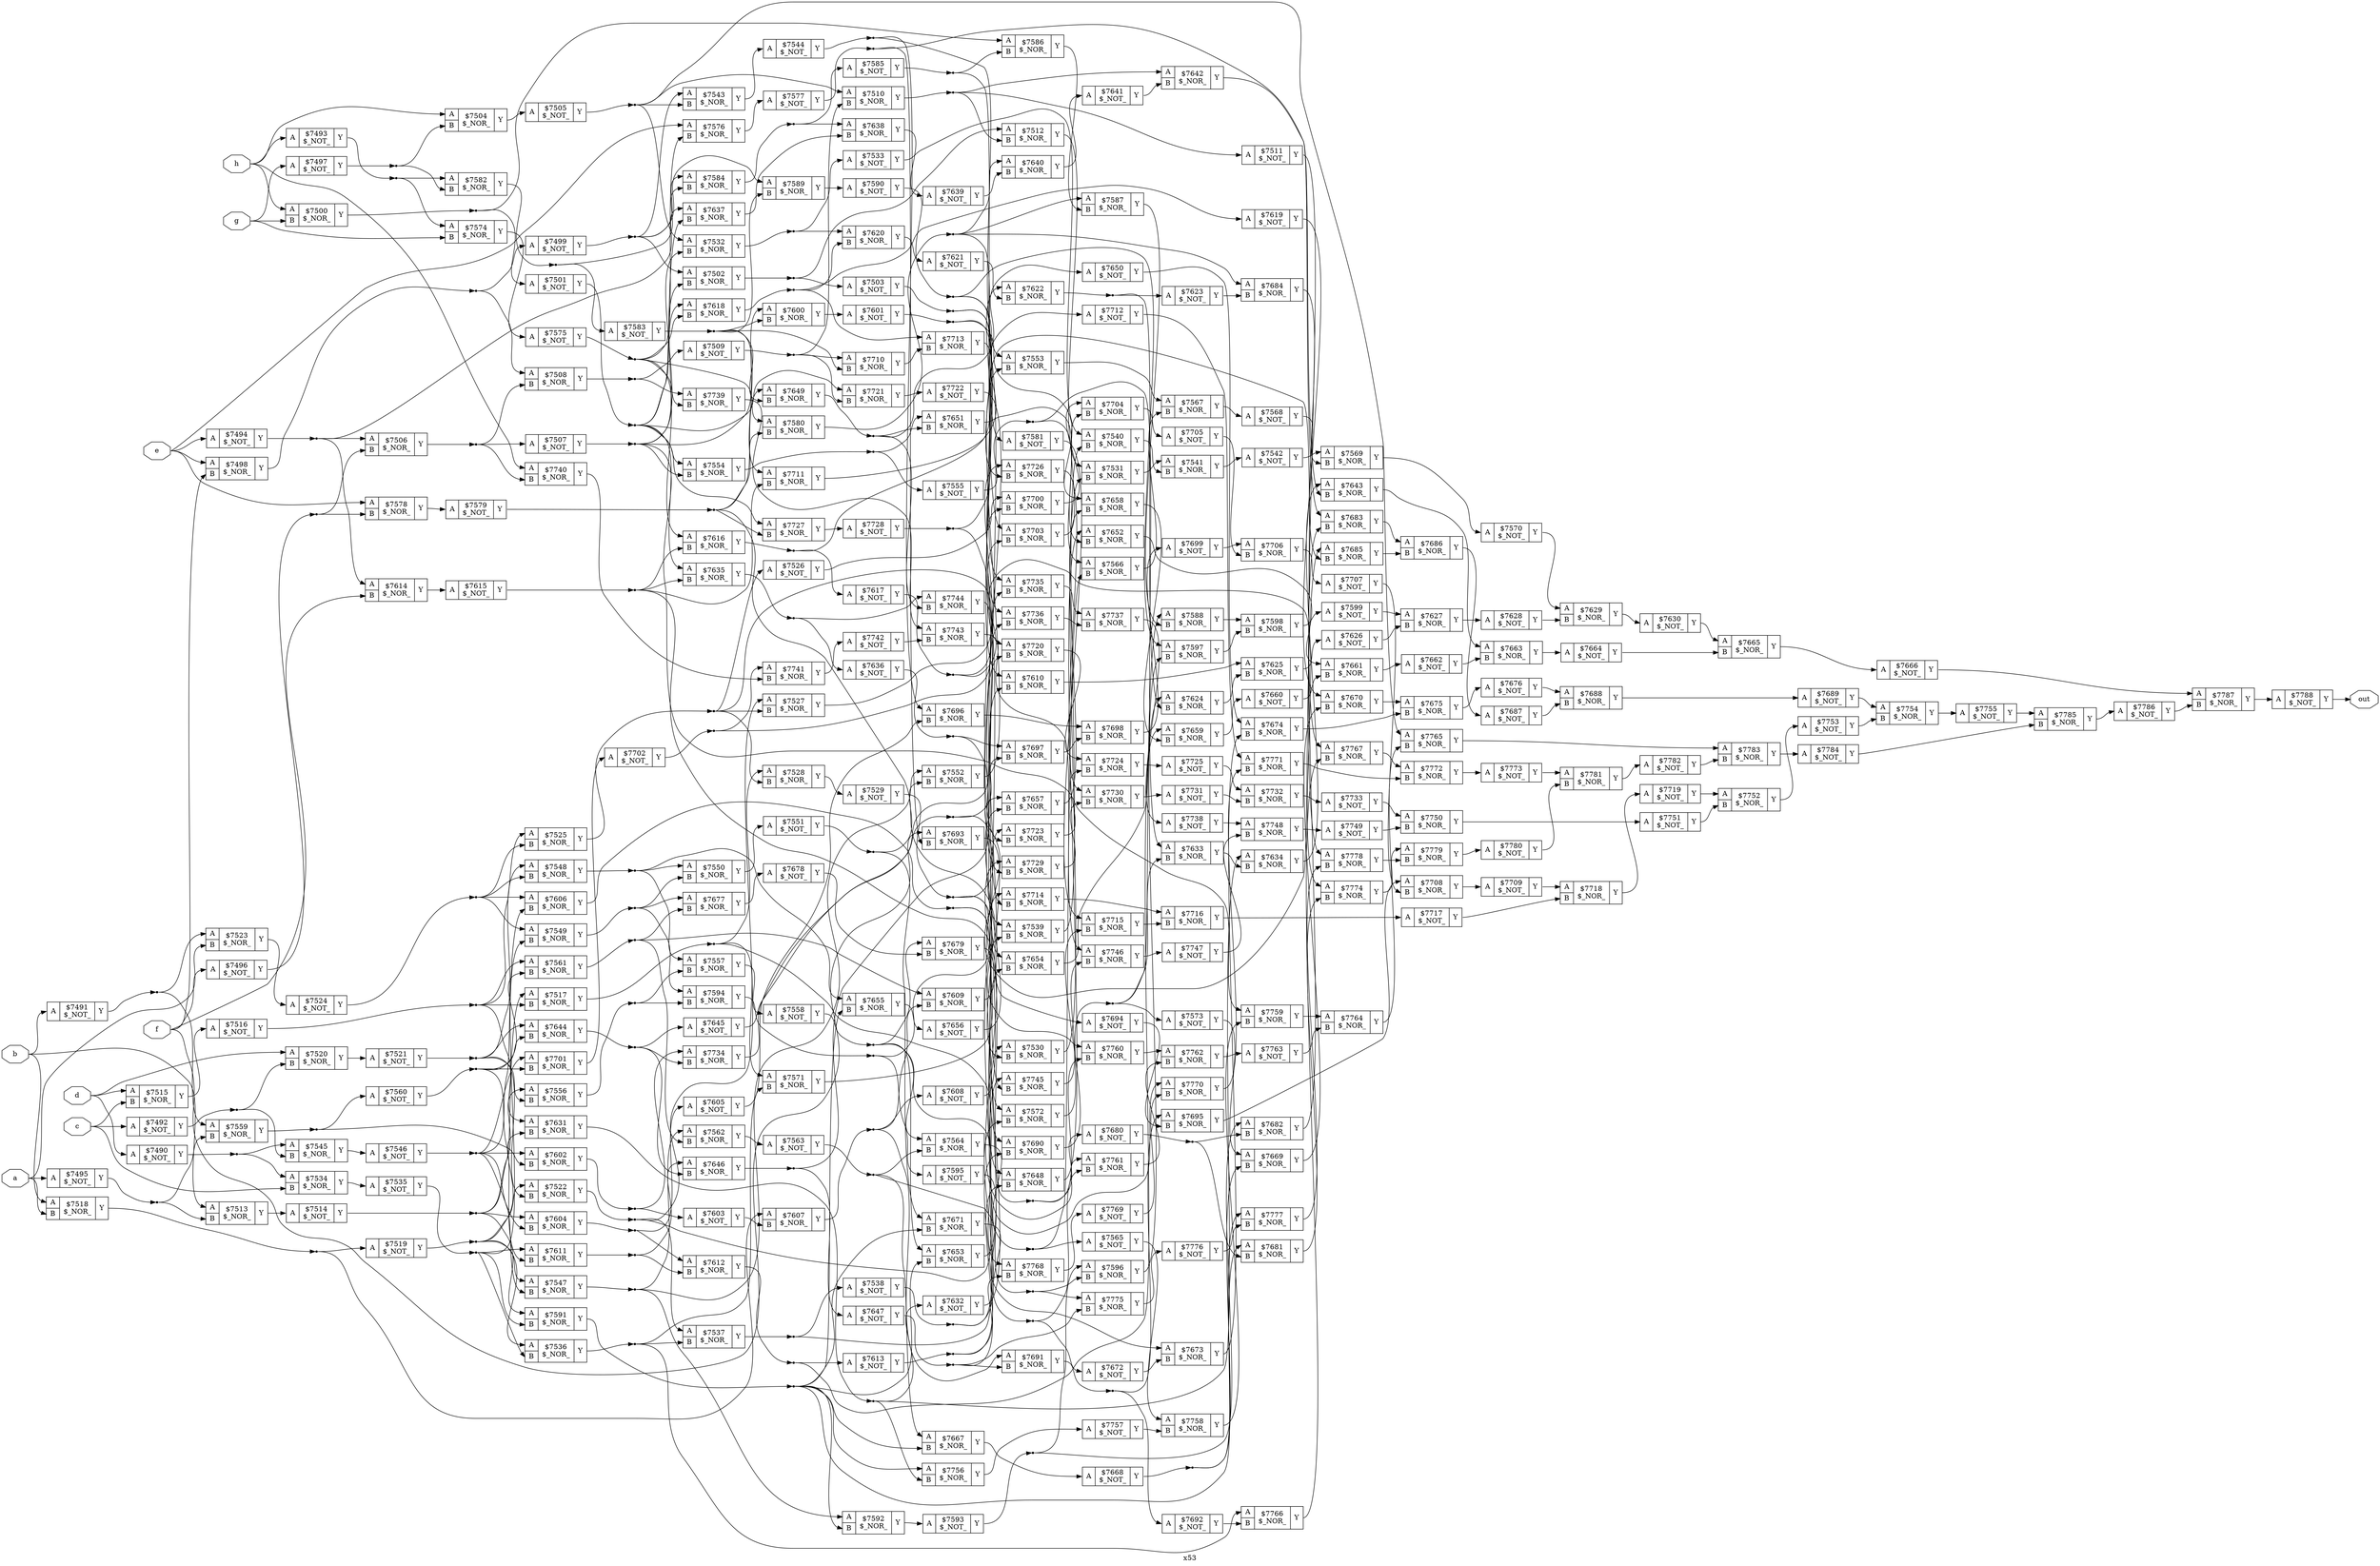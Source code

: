 digraph "x53" {
label="x53";
rankdir="LR";
remincross=true;
n299 [ shape=octagon, label="a", color="black", fontcolor="black" ];
n300 [ shape=octagon, label="b", color="black", fontcolor="black" ];
n301 [ shape=octagon, label="c", color="black", fontcolor="black" ];
n302 [ shape=octagon, label="d", color="black", fontcolor="black" ];
n303 [ shape=octagon, label="e", color="black", fontcolor="black" ];
n304 [ shape=octagon, label="f", color="black", fontcolor="black" ];
n305 [ shape=octagon, label="g", color="black", fontcolor="black" ];
n306 [ shape=octagon, label="h", color="black", fontcolor="black" ];
n307 [ shape=octagon, label="out", color="black", fontcolor="black" ];
c310 [ shape=record, label="{{<p308> A}|$7490\n$_NOT_|{<p309> Y}}" ];
c311 [ shape=record, label="{{<p308> A}|$7491\n$_NOT_|{<p309> Y}}" ];
c312 [ shape=record, label="{{<p308> A}|$7492\n$_NOT_|{<p309> Y}}" ];
c313 [ shape=record, label="{{<p308> A}|$7493\n$_NOT_|{<p309> Y}}" ];
c314 [ shape=record, label="{{<p308> A}|$7494\n$_NOT_|{<p309> Y}}" ];
c315 [ shape=record, label="{{<p308> A}|$7495\n$_NOT_|{<p309> Y}}" ];
c316 [ shape=record, label="{{<p308> A}|$7496\n$_NOT_|{<p309> Y}}" ];
c317 [ shape=record, label="{{<p308> A}|$7497\n$_NOT_|{<p309> Y}}" ];
c319 [ shape=record, label="{{<p308> A|<p318> B}|$7498\n$_NOR_|{<p309> Y}}" ];
c320 [ shape=record, label="{{<p308> A}|$7499\n$_NOT_|{<p309> Y}}" ];
c321 [ shape=record, label="{{<p308> A|<p318> B}|$7500\n$_NOR_|{<p309> Y}}" ];
c322 [ shape=record, label="{{<p308> A}|$7501\n$_NOT_|{<p309> Y}}" ];
c323 [ shape=record, label="{{<p308> A|<p318> B}|$7502\n$_NOR_|{<p309> Y}}" ];
c324 [ shape=record, label="{{<p308> A}|$7503\n$_NOT_|{<p309> Y}}" ];
c325 [ shape=record, label="{{<p308> A|<p318> B}|$7504\n$_NOR_|{<p309> Y}}" ];
c326 [ shape=record, label="{{<p308> A}|$7505\n$_NOT_|{<p309> Y}}" ];
c327 [ shape=record, label="{{<p308> A|<p318> B}|$7506\n$_NOR_|{<p309> Y}}" ];
c328 [ shape=record, label="{{<p308> A}|$7507\n$_NOT_|{<p309> Y}}" ];
c329 [ shape=record, label="{{<p308> A|<p318> B}|$7508\n$_NOR_|{<p309> Y}}" ];
c330 [ shape=record, label="{{<p308> A}|$7509\n$_NOT_|{<p309> Y}}" ];
c331 [ shape=record, label="{{<p308> A|<p318> B}|$7510\n$_NOR_|{<p309> Y}}" ];
c332 [ shape=record, label="{{<p308> A}|$7511\n$_NOT_|{<p309> Y}}" ];
c333 [ shape=record, label="{{<p308> A|<p318> B}|$7512\n$_NOR_|{<p309> Y}}" ];
c334 [ shape=record, label="{{<p308> A|<p318> B}|$7513\n$_NOR_|{<p309> Y}}" ];
c335 [ shape=record, label="{{<p308> A}|$7514\n$_NOT_|{<p309> Y}}" ];
c336 [ shape=record, label="{{<p308> A|<p318> B}|$7515\n$_NOR_|{<p309> Y}}" ];
c337 [ shape=record, label="{{<p308> A}|$7516\n$_NOT_|{<p309> Y}}" ];
c338 [ shape=record, label="{{<p308> A|<p318> B}|$7517\n$_NOR_|{<p309> Y}}" ];
c339 [ shape=record, label="{{<p308> A|<p318> B}|$7518\n$_NOR_|{<p309> Y}}" ];
c340 [ shape=record, label="{{<p308> A}|$7519\n$_NOT_|{<p309> Y}}" ];
c341 [ shape=record, label="{{<p308> A|<p318> B}|$7520\n$_NOR_|{<p309> Y}}" ];
c342 [ shape=record, label="{{<p308> A}|$7521\n$_NOT_|{<p309> Y}}" ];
c343 [ shape=record, label="{{<p308> A|<p318> B}|$7522\n$_NOR_|{<p309> Y}}" ];
c344 [ shape=record, label="{{<p308> A|<p318> B}|$7523\n$_NOR_|{<p309> Y}}" ];
c345 [ shape=record, label="{{<p308> A}|$7524\n$_NOT_|{<p309> Y}}" ];
c346 [ shape=record, label="{{<p308> A|<p318> B}|$7525\n$_NOR_|{<p309> Y}}" ];
c347 [ shape=record, label="{{<p308> A}|$7526\n$_NOT_|{<p309> Y}}" ];
c348 [ shape=record, label="{{<p308> A|<p318> B}|$7527\n$_NOR_|{<p309> Y}}" ];
c349 [ shape=record, label="{{<p308> A|<p318> B}|$7528\n$_NOR_|{<p309> Y}}" ];
c350 [ shape=record, label="{{<p308> A}|$7529\n$_NOT_|{<p309> Y}}" ];
c351 [ shape=record, label="{{<p308> A|<p318> B}|$7530\n$_NOR_|{<p309> Y}}" ];
c352 [ shape=record, label="{{<p308> A|<p318> B}|$7531\n$_NOR_|{<p309> Y}}" ];
c353 [ shape=record, label="{{<p308> A|<p318> B}|$7532\n$_NOR_|{<p309> Y}}" ];
c354 [ shape=record, label="{{<p308> A}|$7533\n$_NOT_|{<p309> Y}}" ];
c355 [ shape=record, label="{{<p308> A|<p318> B}|$7534\n$_NOR_|{<p309> Y}}" ];
c356 [ shape=record, label="{{<p308> A}|$7535\n$_NOT_|{<p309> Y}}" ];
c357 [ shape=record, label="{{<p308> A|<p318> B}|$7536\n$_NOR_|{<p309> Y}}" ];
c358 [ shape=record, label="{{<p308> A|<p318> B}|$7537\n$_NOR_|{<p309> Y}}" ];
c359 [ shape=record, label="{{<p308> A}|$7538\n$_NOT_|{<p309> Y}}" ];
c360 [ shape=record, label="{{<p308> A|<p318> B}|$7539\n$_NOR_|{<p309> Y}}" ];
c361 [ shape=record, label="{{<p308> A|<p318> B}|$7540\n$_NOR_|{<p309> Y}}" ];
c362 [ shape=record, label="{{<p308> A|<p318> B}|$7541\n$_NOR_|{<p309> Y}}" ];
c363 [ shape=record, label="{{<p308> A}|$7542\n$_NOT_|{<p309> Y}}" ];
c364 [ shape=record, label="{{<p308> A|<p318> B}|$7543\n$_NOR_|{<p309> Y}}" ];
c365 [ shape=record, label="{{<p308> A}|$7544\n$_NOT_|{<p309> Y}}" ];
c366 [ shape=record, label="{{<p308> A|<p318> B}|$7545\n$_NOR_|{<p309> Y}}" ];
c367 [ shape=record, label="{{<p308> A}|$7546\n$_NOT_|{<p309> Y}}" ];
c368 [ shape=record, label="{{<p308> A|<p318> B}|$7547\n$_NOR_|{<p309> Y}}" ];
c369 [ shape=record, label="{{<p308> A|<p318> B}|$7548\n$_NOR_|{<p309> Y}}" ];
c370 [ shape=record, label="{{<p308> A|<p318> B}|$7549\n$_NOR_|{<p309> Y}}" ];
c371 [ shape=record, label="{{<p308> A|<p318> B}|$7550\n$_NOR_|{<p309> Y}}" ];
c372 [ shape=record, label="{{<p308> A}|$7551\n$_NOT_|{<p309> Y}}" ];
c373 [ shape=record, label="{{<p308> A|<p318> B}|$7552\n$_NOR_|{<p309> Y}}" ];
c374 [ shape=record, label="{{<p308> A|<p318> B}|$7553\n$_NOR_|{<p309> Y}}" ];
c375 [ shape=record, label="{{<p308> A|<p318> B}|$7554\n$_NOR_|{<p309> Y}}" ];
c376 [ shape=record, label="{{<p308> A}|$7555\n$_NOT_|{<p309> Y}}" ];
c377 [ shape=record, label="{{<p308> A|<p318> B}|$7556\n$_NOR_|{<p309> Y}}" ];
c378 [ shape=record, label="{{<p308> A|<p318> B}|$7557\n$_NOR_|{<p309> Y}}" ];
c379 [ shape=record, label="{{<p308> A}|$7558\n$_NOT_|{<p309> Y}}" ];
c380 [ shape=record, label="{{<p308> A|<p318> B}|$7559\n$_NOR_|{<p309> Y}}" ];
c381 [ shape=record, label="{{<p308> A}|$7560\n$_NOT_|{<p309> Y}}" ];
c382 [ shape=record, label="{{<p308> A|<p318> B}|$7561\n$_NOR_|{<p309> Y}}" ];
c383 [ shape=record, label="{{<p308> A|<p318> B}|$7562\n$_NOR_|{<p309> Y}}" ];
c384 [ shape=record, label="{{<p308> A}|$7563\n$_NOT_|{<p309> Y}}" ];
c385 [ shape=record, label="{{<p308> A|<p318> B}|$7564\n$_NOR_|{<p309> Y}}" ];
c386 [ shape=record, label="{{<p308> A}|$7565\n$_NOT_|{<p309> Y}}" ];
c387 [ shape=record, label="{{<p308> A|<p318> B}|$7566\n$_NOR_|{<p309> Y}}" ];
c388 [ shape=record, label="{{<p308> A|<p318> B}|$7567\n$_NOR_|{<p309> Y}}" ];
c389 [ shape=record, label="{{<p308> A}|$7568\n$_NOT_|{<p309> Y}}" ];
c390 [ shape=record, label="{{<p308> A|<p318> B}|$7569\n$_NOR_|{<p309> Y}}" ];
c391 [ shape=record, label="{{<p308> A}|$7570\n$_NOT_|{<p309> Y}}" ];
c392 [ shape=record, label="{{<p308> A|<p318> B}|$7571\n$_NOR_|{<p309> Y}}" ];
c393 [ shape=record, label="{{<p308> A|<p318> B}|$7572\n$_NOR_|{<p309> Y}}" ];
c394 [ shape=record, label="{{<p308> A}|$7573\n$_NOT_|{<p309> Y}}" ];
c395 [ shape=record, label="{{<p308> A|<p318> B}|$7574\n$_NOR_|{<p309> Y}}" ];
c396 [ shape=record, label="{{<p308> A}|$7575\n$_NOT_|{<p309> Y}}" ];
c397 [ shape=record, label="{{<p308> A|<p318> B}|$7576\n$_NOR_|{<p309> Y}}" ];
c398 [ shape=record, label="{{<p308> A}|$7577\n$_NOT_|{<p309> Y}}" ];
c399 [ shape=record, label="{{<p308> A|<p318> B}|$7578\n$_NOR_|{<p309> Y}}" ];
c400 [ shape=record, label="{{<p308> A}|$7579\n$_NOT_|{<p309> Y}}" ];
c401 [ shape=record, label="{{<p308> A|<p318> B}|$7580\n$_NOR_|{<p309> Y}}" ];
c402 [ shape=record, label="{{<p308> A}|$7581\n$_NOT_|{<p309> Y}}" ];
c403 [ shape=record, label="{{<p308> A|<p318> B}|$7582\n$_NOR_|{<p309> Y}}" ];
c404 [ shape=record, label="{{<p308> A}|$7583\n$_NOT_|{<p309> Y}}" ];
c405 [ shape=record, label="{{<p308> A|<p318> B}|$7584\n$_NOR_|{<p309> Y}}" ];
c406 [ shape=record, label="{{<p308> A}|$7585\n$_NOT_|{<p309> Y}}" ];
c407 [ shape=record, label="{{<p308> A|<p318> B}|$7586\n$_NOR_|{<p309> Y}}" ];
c408 [ shape=record, label="{{<p308> A|<p318> B}|$7587\n$_NOR_|{<p309> Y}}" ];
c409 [ shape=record, label="{{<p308> A|<p318> B}|$7588\n$_NOR_|{<p309> Y}}" ];
c410 [ shape=record, label="{{<p308> A|<p318> B}|$7589\n$_NOR_|{<p309> Y}}" ];
c411 [ shape=record, label="{{<p308> A}|$7590\n$_NOT_|{<p309> Y}}" ];
c412 [ shape=record, label="{{<p308> A|<p318> B}|$7591\n$_NOR_|{<p309> Y}}" ];
c413 [ shape=record, label="{{<p308> A|<p318> B}|$7592\n$_NOR_|{<p309> Y}}" ];
c414 [ shape=record, label="{{<p308> A}|$7593\n$_NOT_|{<p309> Y}}" ];
c415 [ shape=record, label="{{<p308> A|<p318> B}|$7594\n$_NOR_|{<p309> Y}}" ];
c416 [ shape=record, label="{{<p308> A}|$7595\n$_NOT_|{<p309> Y}}" ];
c417 [ shape=record, label="{{<p308> A|<p318> B}|$7596\n$_NOR_|{<p309> Y}}" ];
c418 [ shape=record, label="{{<p308> A|<p318> B}|$7597\n$_NOR_|{<p309> Y}}" ];
c419 [ shape=record, label="{{<p308> A|<p318> B}|$7598\n$_NOR_|{<p309> Y}}" ];
c420 [ shape=record, label="{{<p308> A}|$7599\n$_NOT_|{<p309> Y}}" ];
c421 [ shape=record, label="{{<p308> A|<p318> B}|$7600\n$_NOR_|{<p309> Y}}" ];
c422 [ shape=record, label="{{<p308> A}|$7601\n$_NOT_|{<p309> Y}}" ];
c423 [ shape=record, label="{{<p308> A|<p318> B}|$7602\n$_NOR_|{<p309> Y}}" ];
c424 [ shape=record, label="{{<p308> A}|$7603\n$_NOT_|{<p309> Y}}" ];
c425 [ shape=record, label="{{<p308> A|<p318> B}|$7604\n$_NOR_|{<p309> Y}}" ];
c426 [ shape=record, label="{{<p308> A}|$7605\n$_NOT_|{<p309> Y}}" ];
c427 [ shape=record, label="{{<p308> A|<p318> B}|$7606\n$_NOR_|{<p309> Y}}" ];
c428 [ shape=record, label="{{<p308> A|<p318> B}|$7607\n$_NOR_|{<p309> Y}}" ];
c429 [ shape=record, label="{{<p308> A}|$7608\n$_NOT_|{<p309> Y}}" ];
c430 [ shape=record, label="{{<p308> A|<p318> B}|$7609\n$_NOR_|{<p309> Y}}" ];
c431 [ shape=record, label="{{<p308> A|<p318> B}|$7610\n$_NOR_|{<p309> Y}}" ];
c432 [ shape=record, label="{{<p308> A|<p318> B}|$7611\n$_NOR_|{<p309> Y}}" ];
c433 [ shape=record, label="{{<p308> A|<p318> B}|$7612\n$_NOR_|{<p309> Y}}" ];
c434 [ shape=record, label="{{<p308> A}|$7613\n$_NOT_|{<p309> Y}}" ];
c435 [ shape=record, label="{{<p308> A|<p318> B}|$7614\n$_NOR_|{<p309> Y}}" ];
c436 [ shape=record, label="{{<p308> A}|$7615\n$_NOT_|{<p309> Y}}" ];
c437 [ shape=record, label="{{<p308> A|<p318> B}|$7616\n$_NOR_|{<p309> Y}}" ];
c438 [ shape=record, label="{{<p308> A}|$7617\n$_NOT_|{<p309> Y}}" ];
c439 [ shape=record, label="{{<p308> A|<p318> B}|$7618\n$_NOR_|{<p309> Y}}" ];
c440 [ shape=record, label="{{<p308> A}|$7619\n$_NOT_|{<p309> Y}}" ];
c441 [ shape=record, label="{{<p308> A|<p318> B}|$7620\n$_NOR_|{<p309> Y}}" ];
c442 [ shape=record, label="{{<p308> A}|$7621\n$_NOT_|{<p309> Y}}" ];
c443 [ shape=record, label="{{<p308> A|<p318> B}|$7622\n$_NOR_|{<p309> Y}}" ];
c444 [ shape=record, label="{{<p308> A}|$7623\n$_NOT_|{<p309> Y}}" ];
c445 [ shape=record, label="{{<p308> A|<p318> B}|$7624\n$_NOR_|{<p309> Y}}" ];
c446 [ shape=record, label="{{<p308> A|<p318> B}|$7625\n$_NOR_|{<p309> Y}}" ];
c447 [ shape=record, label="{{<p308> A}|$7626\n$_NOT_|{<p309> Y}}" ];
c448 [ shape=record, label="{{<p308> A|<p318> B}|$7627\n$_NOR_|{<p309> Y}}" ];
c449 [ shape=record, label="{{<p308> A}|$7628\n$_NOT_|{<p309> Y}}" ];
c450 [ shape=record, label="{{<p308> A|<p318> B}|$7629\n$_NOR_|{<p309> Y}}" ];
c451 [ shape=record, label="{{<p308> A}|$7630\n$_NOT_|{<p309> Y}}" ];
c452 [ shape=record, label="{{<p308> A|<p318> B}|$7631\n$_NOR_|{<p309> Y}}" ];
c453 [ shape=record, label="{{<p308> A}|$7632\n$_NOT_|{<p309> Y}}" ];
c454 [ shape=record, label="{{<p308> A|<p318> B}|$7633\n$_NOR_|{<p309> Y}}" ];
c455 [ shape=record, label="{{<p308> A|<p318> B}|$7634\n$_NOR_|{<p309> Y}}" ];
c456 [ shape=record, label="{{<p308> A|<p318> B}|$7635\n$_NOR_|{<p309> Y}}" ];
c457 [ shape=record, label="{{<p308> A}|$7636\n$_NOT_|{<p309> Y}}" ];
c458 [ shape=record, label="{{<p308> A|<p318> B}|$7637\n$_NOR_|{<p309> Y}}" ];
c459 [ shape=record, label="{{<p308> A|<p318> B}|$7638\n$_NOR_|{<p309> Y}}" ];
c460 [ shape=record, label="{{<p308> A}|$7639\n$_NOT_|{<p309> Y}}" ];
c461 [ shape=record, label="{{<p308> A|<p318> B}|$7640\n$_NOR_|{<p309> Y}}" ];
c462 [ shape=record, label="{{<p308> A}|$7641\n$_NOT_|{<p309> Y}}" ];
c463 [ shape=record, label="{{<p308> A|<p318> B}|$7642\n$_NOR_|{<p309> Y}}" ];
c464 [ shape=record, label="{{<p308> A|<p318> B}|$7643\n$_NOR_|{<p309> Y}}" ];
c465 [ shape=record, label="{{<p308> A|<p318> B}|$7644\n$_NOR_|{<p309> Y}}" ];
c466 [ shape=record, label="{{<p308> A}|$7645\n$_NOT_|{<p309> Y}}" ];
c467 [ shape=record, label="{{<p308> A|<p318> B}|$7646\n$_NOR_|{<p309> Y}}" ];
c468 [ shape=record, label="{{<p308> A}|$7647\n$_NOT_|{<p309> Y}}" ];
c469 [ shape=record, label="{{<p308> A|<p318> B}|$7648\n$_NOR_|{<p309> Y}}" ];
c470 [ shape=record, label="{{<p308> A|<p318> B}|$7649\n$_NOR_|{<p309> Y}}" ];
c471 [ shape=record, label="{{<p308> A}|$7650\n$_NOT_|{<p309> Y}}" ];
c472 [ shape=record, label="{{<p308> A|<p318> B}|$7651\n$_NOR_|{<p309> Y}}" ];
c473 [ shape=record, label="{{<p308> A|<p318> B}|$7652\n$_NOR_|{<p309> Y}}" ];
c474 [ shape=record, label="{{<p308> A|<p318> B}|$7653\n$_NOR_|{<p309> Y}}" ];
c475 [ shape=record, label="{{<p308> A|<p318> B}|$7654\n$_NOR_|{<p309> Y}}" ];
c476 [ shape=record, label="{{<p308> A|<p318> B}|$7655\n$_NOR_|{<p309> Y}}" ];
c477 [ shape=record, label="{{<p308> A}|$7656\n$_NOT_|{<p309> Y}}" ];
c478 [ shape=record, label="{{<p308> A|<p318> B}|$7657\n$_NOR_|{<p309> Y}}" ];
c479 [ shape=record, label="{{<p308> A|<p318> B}|$7658\n$_NOR_|{<p309> Y}}" ];
c480 [ shape=record, label="{{<p308> A|<p318> B}|$7659\n$_NOR_|{<p309> Y}}" ];
c481 [ shape=record, label="{{<p308> A}|$7660\n$_NOT_|{<p309> Y}}" ];
c482 [ shape=record, label="{{<p308> A|<p318> B}|$7661\n$_NOR_|{<p309> Y}}" ];
c483 [ shape=record, label="{{<p308> A}|$7662\n$_NOT_|{<p309> Y}}" ];
c484 [ shape=record, label="{{<p308> A|<p318> B}|$7663\n$_NOR_|{<p309> Y}}" ];
c485 [ shape=record, label="{{<p308> A}|$7664\n$_NOT_|{<p309> Y}}" ];
c486 [ shape=record, label="{{<p308> A|<p318> B}|$7665\n$_NOR_|{<p309> Y}}" ];
c487 [ shape=record, label="{{<p308> A}|$7666\n$_NOT_|{<p309> Y}}" ];
c488 [ shape=record, label="{{<p308> A|<p318> B}|$7667\n$_NOR_|{<p309> Y}}" ];
c489 [ shape=record, label="{{<p308> A}|$7668\n$_NOT_|{<p309> Y}}" ];
c490 [ shape=record, label="{{<p308> A|<p318> B}|$7669\n$_NOR_|{<p309> Y}}" ];
c491 [ shape=record, label="{{<p308> A|<p318> B}|$7670\n$_NOR_|{<p309> Y}}" ];
c492 [ shape=record, label="{{<p308> A|<p318> B}|$7671\n$_NOR_|{<p309> Y}}" ];
c493 [ shape=record, label="{{<p308> A}|$7672\n$_NOT_|{<p309> Y}}" ];
c494 [ shape=record, label="{{<p308> A|<p318> B}|$7673\n$_NOR_|{<p309> Y}}" ];
c495 [ shape=record, label="{{<p308> A|<p318> B}|$7674\n$_NOR_|{<p309> Y}}" ];
c496 [ shape=record, label="{{<p308> A|<p318> B}|$7675\n$_NOR_|{<p309> Y}}" ];
c497 [ shape=record, label="{{<p308> A}|$7676\n$_NOT_|{<p309> Y}}" ];
c498 [ shape=record, label="{{<p308> A|<p318> B}|$7677\n$_NOR_|{<p309> Y}}" ];
c499 [ shape=record, label="{{<p308> A}|$7678\n$_NOT_|{<p309> Y}}" ];
c500 [ shape=record, label="{{<p308> A|<p318> B}|$7679\n$_NOR_|{<p309> Y}}" ];
c501 [ shape=record, label="{{<p308> A}|$7680\n$_NOT_|{<p309> Y}}" ];
c502 [ shape=record, label="{{<p308> A|<p318> B}|$7681\n$_NOR_|{<p309> Y}}" ];
c503 [ shape=record, label="{{<p308> A|<p318> B}|$7682\n$_NOR_|{<p309> Y}}" ];
c504 [ shape=record, label="{{<p308> A|<p318> B}|$7683\n$_NOR_|{<p309> Y}}" ];
c505 [ shape=record, label="{{<p308> A|<p318> B}|$7684\n$_NOR_|{<p309> Y}}" ];
c506 [ shape=record, label="{{<p308> A|<p318> B}|$7685\n$_NOR_|{<p309> Y}}" ];
c507 [ shape=record, label="{{<p308> A|<p318> B}|$7686\n$_NOR_|{<p309> Y}}" ];
c508 [ shape=record, label="{{<p308> A}|$7687\n$_NOT_|{<p309> Y}}" ];
c509 [ shape=record, label="{{<p308> A|<p318> B}|$7688\n$_NOR_|{<p309> Y}}" ];
c510 [ shape=record, label="{{<p308> A}|$7689\n$_NOT_|{<p309> Y}}" ];
c511 [ shape=record, label="{{<p308> A|<p318> B}|$7690\n$_NOR_|{<p309> Y}}" ];
c512 [ shape=record, label="{{<p308> A|<p318> B}|$7691\n$_NOR_|{<p309> Y}}" ];
c513 [ shape=record, label="{{<p308> A}|$7692\n$_NOT_|{<p309> Y}}" ];
c514 [ shape=record, label="{{<p308> A|<p318> B}|$7693\n$_NOR_|{<p309> Y}}" ];
c515 [ shape=record, label="{{<p308> A}|$7694\n$_NOT_|{<p309> Y}}" ];
c516 [ shape=record, label="{{<p308> A|<p318> B}|$7695\n$_NOR_|{<p309> Y}}" ];
c517 [ shape=record, label="{{<p308> A|<p318> B}|$7696\n$_NOR_|{<p309> Y}}" ];
c518 [ shape=record, label="{{<p308> A|<p318> B}|$7697\n$_NOR_|{<p309> Y}}" ];
c519 [ shape=record, label="{{<p308> A|<p318> B}|$7698\n$_NOR_|{<p309> Y}}" ];
c520 [ shape=record, label="{{<p308> A}|$7699\n$_NOT_|{<p309> Y}}" ];
c521 [ shape=record, label="{{<p308> A|<p318> B}|$7700\n$_NOR_|{<p309> Y}}" ];
c522 [ shape=record, label="{{<p308> A|<p318> B}|$7701\n$_NOR_|{<p309> Y}}" ];
c523 [ shape=record, label="{{<p308> A}|$7702\n$_NOT_|{<p309> Y}}" ];
c524 [ shape=record, label="{{<p308> A|<p318> B}|$7703\n$_NOR_|{<p309> Y}}" ];
c525 [ shape=record, label="{{<p308> A|<p318> B}|$7704\n$_NOR_|{<p309> Y}}" ];
c526 [ shape=record, label="{{<p308> A}|$7705\n$_NOT_|{<p309> Y}}" ];
c527 [ shape=record, label="{{<p308> A|<p318> B}|$7706\n$_NOR_|{<p309> Y}}" ];
c528 [ shape=record, label="{{<p308> A}|$7707\n$_NOT_|{<p309> Y}}" ];
c529 [ shape=record, label="{{<p308> A|<p318> B}|$7708\n$_NOR_|{<p309> Y}}" ];
c530 [ shape=record, label="{{<p308> A}|$7709\n$_NOT_|{<p309> Y}}" ];
c531 [ shape=record, label="{{<p308> A|<p318> B}|$7710\n$_NOR_|{<p309> Y}}" ];
c532 [ shape=record, label="{{<p308> A|<p318> B}|$7711\n$_NOR_|{<p309> Y}}" ];
c533 [ shape=record, label="{{<p308> A}|$7712\n$_NOT_|{<p309> Y}}" ];
c534 [ shape=record, label="{{<p308> A|<p318> B}|$7713\n$_NOR_|{<p309> Y}}" ];
c535 [ shape=record, label="{{<p308> A|<p318> B}|$7714\n$_NOR_|{<p309> Y}}" ];
c536 [ shape=record, label="{{<p308> A|<p318> B}|$7715\n$_NOR_|{<p309> Y}}" ];
c537 [ shape=record, label="{{<p308> A|<p318> B}|$7716\n$_NOR_|{<p309> Y}}" ];
c538 [ shape=record, label="{{<p308> A}|$7717\n$_NOT_|{<p309> Y}}" ];
c539 [ shape=record, label="{{<p308> A|<p318> B}|$7718\n$_NOR_|{<p309> Y}}" ];
c540 [ shape=record, label="{{<p308> A}|$7719\n$_NOT_|{<p309> Y}}" ];
c541 [ shape=record, label="{{<p308> A|<p318> B}|$7720\n$_NOR_|{<p309> Y}}" ];
c542 [ shape=record, label="{{<p308> A|<p318> B}|$7721\n$_NOR_|{<p309> Y}}" ];
c543 [ shape=record, label="{{<p308> A}|$7722\n$_NOT_|{<p309> Y}}" ];
c544 [ shape=record, label="{{<p308> A|<p318> B}|$7723\n$_NOR_|{<p309> Y}}" ];
c545 [ shape=record, label="{{<p308> A|<p318> B}|$7724\n$_NOR_|{<p309> Y}}" ];
c546 [ shape=record, label="{{<p308> A}|$7725\n$_NOT_|{<p309> Y}}" ];
c547 [ shape=record, label="{{<p308> A|<p318> B}|$7726\n$_NOR_|{<p309> Y}}" ];
c548 [ shape=record, label="{{<p308> A|<p318> B}|$7727\n$_NOR_|{<p309> Y}}" ];
c549 [ shape=record, label="{{<p308> A}|$7728\n$_NOT_|{<p309> Y}}" ];
c550 [ shape=record, label="{{<p308> A|<p318> B}|$7729\n$_NOR_|{<p309> Y}}" ];
c551 [ shape=record, label="{{<p308> A|<p318> B}|$7730\n$_NOR_|{<p309> Y}}" ];
c552 [ shape=record, label="{{<p308> A}|$7731\n$_NOT_|{<p309> Y}}" ];
c553 [ shape=record, label="{{<p308> A|<p318> B}|$7732\n$_NOR_|{<p309> Y}}" ];
c554 [ shape=record, label="{{<p308> A}|$7733\n$_NOT_|{<p309> Y}}" ];
c555 [ shape=record, label="{{<p308> A|<p318> B}|$7734\n$_NOR_|{<p309> Y}}" ];
c556 [ shape=record, label="{{<p308> A|<p318> B}|$7735\n$_NOR_|{<p309> Y}}" ];
c557 [ shape=record, label="{{<p308> A|<p318> B}|$7736\n$_NOR_|{<p309> Y}}" ];
c558 [ shape=record, label="{{<p308> A|<p318> B}|$7737\n$_NOR_|{<p309> Y}}" ];
c559 [ shape=record, label="{{<p308> A}|$7738\n$_NOT_|{<p309> Y}}" ];
c560 [ shape=record, label="{{<p308> A|<p318> B}|$7739\n$_NOR_|{<p309> Y}}" ];
c561 [ shape=record, label="{{<p308> A|<p318> B}|$7740\n$_NOR_|{<p309> Y}}" ];
c562 [ shape=record, label="{{<p308> A|<p318> B}|$7741\n$_NOR_|{<p309> Y}}" ];
c563 [ shape=record, label="{{<p308> A}|$7742\n$_NOT_|{<p309> Y}}" ];
c564 [ shape=record, label="{{<p308> A|<p318> B}|$7743\n$_NOR_|{<p309> Y}}" ];
c565 [ shape=record, label="{{<p308> A|<p318> B}|$7744\n$_NOR_|{<p309> Y}}" ];
c566 [ shape=record, label="{{<p308> A|<p318> B}|$7745\n$_NOR_|{<p309> Y}}" ];
c567 [ shape=record, label="{{<p308> A|<p318> B}|$7746\n$_NOR_|{<p309> Y}}" ];
c568 [ shape=record, label="{{<p308> A}|$7747\n$_NOT_|{<p309> Y}}" ];
c569 [ shape=record, label="{{<p308> A|<p318> B}|$7748\n$_NOR_|{<p309> Y}}" ];
c570 [ shape=record, label="{{<p308> A}|$7749\n$_NOT_|{<p309> Y}}" ];
c571 [ shape=record, label="{{<p308> A|<p318> B}|$7750\n$_NOR_|{<p309> Y}}" ];
c572 [ shape=record, label="{{<p308> A}|$7751\n$_NOT_|{<p309> Y}}" ];
c573 [ shape=record, label="{{<p308> A|<p318> B}|$7752\n$_NOR_|{<p309> Y}}" ];
c574 [ shape=record, label="{{<p308> A}|$7753\n$_NOT_|{<p309> Y}}" ];
c575 [ shape=record, label="{{<p308> A|<p318> B}|$7754\n$_NOR_|{<p309> Y}}" ];
c576 [ shape=record, label="{{<p308> A}|$7755\n$_NOT_|{<p309> Y}}" ];
c577 [ shape=record, label="{{<p308> A|<p318> B}|$7756\n$_NOR_|{<p309> Y}}" ];
c578 [ shape=record, label="{{<p308> A}|$7757\n$_NOT_|{<p309> Y}}" ];
c579 [ shape=record, label="{{<p308> A|<p318> B}|$7758\n$_NOR_|{<p309> Y}}" ];
c580 [ shape=record, label="{{<p308> A|<p318> B}|$7759\n$_NOR_|{<p309> Y}}" ];
c581 [ shape=record, label="{{<p308> A|<p318> B}|$7760\n$_NOR_|{<p309> Y}}" ];
c582 [ shape=record, label="{{<p308> A|<p318> B}|$7761\n$_NOR_|{<p309> Y}}" ];
c583 [ shape=record, label="{{<p308> A|<p318> B}|$7762\n$_NOR_|{<p309> Y}}" ];
c584 [ shape=record, label="{{<p308> A}|$7763\n$_NOT_|{<p309> Y}}" ];
c585 [ shape=record, label="{{<p308> A|<p318> B}|$7764\n$_NOR_|{<p309> Y}}" ];
c586 [ shape=record, label="{{<p308> A|<p318> B}|$7765\n$_NOR_|{<p309> Y}}" ];
c587 [ shape=record, label="{{<p308> A|<p318> B}|$7766\n$_NOR_|{<p309> Y}}" ];
c588 [ shape=record, label="{{<p308> A|<p318> B}|$7767\n$_NOR_|{<p309> Y}}" ];
c589 [ shape=record, label="{{<p308> A|<p318> B}|$7768\n$_NOR_|{<p309> Y}}" ];
c590 [ shape=record, label="{{<p308> A}|$7769\n$_NOT_|{<p309> Y}}" ];
c591 [ shape=record, label="{{<p308> A|<p318> B}|$7770\n$_NOR_|{<p309> Y}}" ];
c592 [ shape=record, label="{{<p308> A|<p318> B}|$7771\n$_NOR_|{<p309> Y}}" ];
c593 [ shape=record, label="{{<p308> A|<p318> B}|$7772\n$_NOR_|{<p309> Y}}" ];
c594 [ shape=record, label="{{<p308> A}|$7773\n$_NOT_|{<p309> Y}}" ];
c595 [ shape=record, label="{{<p308> A|<p318> B}|$7774\n$_NOR_|{<p309> Y}}" ];
c596 [ shape=record, label="{{<p308> A|<p318> B}|$7775\n$_NOR_|{<p309> Y}}" ];
c597 [ shape=record, label="{{<p308> A}|$7776\n$_NOT_|{<p309> Y}}" ];
c598 [ shape=record, label="{{<p308> A|<p318> B}|$7777\n$_NOR_|{<p309> Y}}" ];
c599 [ shape=record, label="{{<p308> A|<p318> B}|$7778\n$_NOR_|{<p309> Y}}" ];
c600 [ shape=record, label="{{<p308> A|<p318> B}|$7779\n$_NOR_|{<p309> Y}}" ];
c601 [ shape=record, label="{{<p308> A}|$7780\n$_NOT_|{<p309> Y}}" ];
c602 [ shape=record, label="{{<p308> A|<p318> B}|$7781\n$_NOR_|{<p309> Y}}" ];
c603 [ shape=record, label="{{<p308> A}|$7782\n$_NOT_|{<p309> Y}}" ];
c604 [ shape=record, label="{{<p308> A|<p318> B}|$7783\n$_NOR_|{<p309> Y}}" ];
c605 [ shape=record, label="{{<p308> A}|$7784\n$_NOT_|{<p309> Y}}" ];
c606 [ shape=record, label="{{<p308> A|<p318> B}|$7785\n$_NOR_|{<p309> Y}}" ];
c607 [ shape=record, label="{{<p308> A}|$7786\n$_NOT_|{<p309> Y}}" ];
c608 [ shape=record, label="{{<p308> A|<p318> B}|$7787\n$_NOR_|{<p309> Y}}" ];
c609 [ shape=record, label="{{<p308> A}|$7788\n$_NOT_|{<p309> Y}}" ];
n1 [ shape=point ];
c401:p309:e -> n1:w [color="black", label=""];
n1:e -> c402:p308:w [color="black", label=""];
n1:e -> c408:p308:w [color="black", label=""];
n1:e -> c461:p308:w [color="black", label=""];
n1:e -> c505:p308:w [color="black", label=""];
c410:p309:e -> c411:p308:w [color="black", label=""];
c491:p309:e -> c496:p308:w [color="black", label=""];
n101 [ shape=point ];
c492:p309:e -> n101:w [color="black", label=""];
n101:e -> c493:p308:w [color="black", label=""];
n101:e -> c582:p318:w [color="black", label=""];
c493:p309:e -> c494:p318:w [color="black", label=""];
c494:p309:e -> c495:p318:w [color="black", label=""];
c495:p309:e -> c496:p318:w [color="black", label=""];
c496:p309:e -> c497:p308:w [color="black", label=""];
c497:p309:e -> c509:p308:w [color="black", label=""];
c498:p309:e -> c499:p308:w [color="black", label=""];
c499:p309:e -> c500:p318:w [color="black", label=""];
n109 [ shape=point ];
c500:p309:e -> n109:w [color="black", label=""];
n109:e -> c501:p308:w [color="black", label=""];
n109:e -> c581:p318:w [color="black", label=""];
n11 [ shape=point ];
c310:p309:e -> n11:w [color="black", label=""];
n11:e -> c355:p308:w [color="black", label=""];
n11:e -> c366:p308:w [color="black", label=""];
n110 [ shape=point ];
c320:p309:e -> n110:w [color="black", label=""];
n110:e -> c323:p308:w [color="black", label=""];
n110:e -> c364:p308:w [color="black", label=""];
n110:e -> c405:p308:w [color="black", label=""];
n110:e -> c410:p308:w [color="black", label=""];
n111 [ shape=point ];
c501:p309:e -> n111:w [color="black", label=""];
n111:e -> c502:p318:w [color="black", label=""];
n111:e -> c503:p318:w [color="black", label=""];
c502:p309:e -> c595:p318:w [color="black", label=""];
c503:p309:e -> c504:p318:w [color="black", label=""];
c504:p309:e -> c507:p308:w [color="black", label=""];
c505:p309:e -> c506:p318:w [color="black", label=""];
c506:p309:e -> c507:p318:w [color="black", label=""];
c507:p309:e -> c508:p308:w [color="black", label=""];
c508:p309:e -> c509:p318:w [color="black", label=""];
c509:p309:e -> c510:p308:w [color="black", label=""];
n12 [ shape=point ];
c411:p309:e -> n12:w [color="black", label=""];
n12:e -> c418:p308:w [color="black", label=""];
n12:e -> c547:p318:w [color="black", label=""];
n12:e -> c557:p308:w [color="black", label=""];
c510:p309:e -> c575:p308:w [color="black", label=""];
n121 [ shape=point ];
c321:p309:e -> n121:w [color="black", label=""];
n121:e -> c322:p308:w [color="black", label=""];
n121:e -> c407:p308:w [color="black", label=""];
c511:p309:e -> c536:p318:w [color="black", label=""];
n123 [ shape=point ];
c512:p309:e -> n123:w [color="black", label=""];
n123:e -> c513:p308:w [color="black", label=""];
n123:e -> c516:p308:w [color="black", label=""];
c513:p309:e -> c587:p318:w [color="black", label=""];
c514:p309:e -> c515:p308:w [color="black", label=""];
c515:p309:e -> c516:p318:w [color="black", label=""];
c516:p309:e -> c529:p308:w [color="black", label=""];
c517:p309:e -> c519:p308:w [color="black", label=""];
c518:p309:e -> c519:p318:w [color="black", label=""];
n13 [ shape=point ];
c412:p309:e -> n13:w [color="black", label=""];
n13:e -> c413:p318:w [color="black", label=""];
n13:e -> c474:p318:w [color="black", label=""];
n13:e -> c476:p318:w [color="black", label=""];
n13:e -> c488:p318:w [color="black", label=""];
n13:e -> c492:p318:w [color="black", label=""];
n13:e -> c502:p308:w [color="black", label=""];
n13:e -> c577:p308:w [color="black", label=""];
c519:p309:e -> c520:p308:w [color="black", label=""];
c520:p309:e -> c527:p308:w [color="black", label=""];
n132 [ shape=point ];
c322:p309:e -> n132:w [color="black", label=""];
n132:e -> c323:p318:w [color="black", label=""];
n132:e -> c375:p308:w [color="black", label=""];
n132:e -> c456:p308:w [color="black", label=""];
n132:e -> c458:p318:w [color="black", label=""];
n132:e -> c542:p308:w [color="black", label=""];
n132:e -> c548:p308:w [color="black", label=""];
c521:p309:e -> c525:p308:w [color="black", label=""];
c522:p309:e -> c523:p308:w [color="black", label=""];
n135 [ shape=point ];
c523:p309:e -> n135:w [color="black", label=""];
n135:e -> c524:p318:w [color="black", label=""];
n135:e -> c562:p308:w [color="black", label=""];
c524:p309:e -> c525:p318:w [color="black", label=""];
c525:p309:e -> c526:p308:w [color="black", label=""];
c526:p309:e -> c527:p318:w [color="black", label=""];
c527:p309:e -> c528:p308:w [color="black", label=""];
c413:p309:e -> c414:p308:w [color="black", label=""];
c528:p309:e -> c529:p318:w [color="black", label=""];
c529:p309:e -> c530:p308:w [color="black", label=""];
c530:p309:e -> c539:p308:w [color="black", label=""];
n143 [ shape=point ];
c323:p309:e -> n143:w [color="black", label=""];
n143:e -> c324:p308:w [color="black", label=""];
n143:e -> c333:p308:w [color="black", label=""];
c531:p309:e -> c534:p318:w [color="black", label=""];
c532:p309:e -> c533:p308:w [color="black", label=""];
c533:p309:e -> c592:p308:w [color="black", label=""];
c534:p309:e -> c535:p318:w [color="black", label=""];
c535:p309:e -> c537:p308:w [color="black", label=""];
c536:p309:e -> c537:p318:w [color="black", label=""];
n15 [ shape=point ];
c414:p309:e -> n15:w [color="black", label=""];
n15:e -> c417:p308:w [color="black", label=""];
n15:e -> c503:p308:w [color="black", label=""];
c537:p309:e -> c538:p308:w [color="black", label=""];
c538:p309:e -> c539:p318:w [color="black", label=""];
c539:p309:e -> c540:p308:w [color="black", label=""];
c540:p309:e -> c573:p308:w [color="black", label=""];
n154 [ shape=point ];
c324:p309:e -> n154:w [color="black", label=""];
n154:e -> c541:p308:w [color="black", label=""];
n154:e -> c556:p308:w [color="black", label=""];
c541:p309:e -> c545:p308:w [color="black", label=""];
c542:p309:e -> c543:p308:w [color="black", label=""];
c543:p309:e -> c544:p318:w [color="black", label=""];
c544:p309:e -> c545:p318:w [color="black", label=""];
c545:p309:e -> c546:p308:w [color="black", label=""];
n16 [ shape=point ];
c415:p309:e -> n16:w [color="black", label=""];
n16:e -> c416:p308:w [color="black", label=""];
n16:e -> c541:p318:w [color="black", label=""];
c546:p309:e -> c553:p308:w [color="black", label=""];
c547:p309:e -> c551:p308:w [color="black", label=""];
c548:p309:e -> c549:p308:w [color="black", label=""];
n163 [ shape=point ];
c549:p309:e -> n163:w [color="black", label=""];
n163:e -> c550:p318:w [color="black", label=""];
n163:e -> c599:p308:w [color="black", label=""];
c550:p309:e -> c551:p318:w [color="black", label=""];
c325:p309:e -> c326:p308:w [color="black", label=""];
c551:p309:e -> c552:p308:w [color="black", label=""];
c552:p309:e -> c553:p318:w [color="black", label=""];
c553:p309:e -> c554:p308:w [color="black", label=""];
c554:p309:e -> c571:p308:w [color="black", label=""];
n17 [ shape=point ];
c416:p309:e -> n17:w [color="black", label=""];
n17:e -> c417:p318:w [color="black", label=""];
n17:e -> c596:p308:w [color="black", label=""];
c555:p309:e -> c556:p318:w [color="black", label=""];
c556:p309:e -> c558:p308:w [color="black", label=""];
c557:p309:e -> c558:p318:w [color="black", label=""];
c558:p309:e -> c559:p308:w [color="black", label=""];
c559:p309:e -> c569:p308:w [color="black", label=""];
c560:p309:e -> c564:p308:w [color="black", label=""];
n176 [ shape=point ];
c326:p309:e -> n176:w [color="black", label=""];
n176:e -> c331:p308:w [color="black", label=""];
n176:e -> c353:p308:w [color="black", label=""];
n176:e -> c364:p318:w [color="black", label=""];
n176:e -> c586:p308:w [color="black", label=""];
c561:p309:e -> c562:p318:w [color="black", label=""];
c562:p309:e -> c563:p308:w [color="black", label=""];
c563:p309:e -> c564:p318:w [color="black", label=""];
c417:p309:e -> c418:p318:w [color="black", label=""];
c564:p309:e -> c567:p308:w [color="black", label=""];
c565:p309:e -> c566:p318:w [color="black", label=""];
c566:p309:e -> c567:p318:w [color="black", label=""];
c567:p309:e -> c568:p308:w [color="black", label=""];
c568:p309:e -> c569:p318:w [color="black", label=""];
c569:p309:e -> c570:p308:w [color="black", label=""];
c570:p309:e -> c571:p318:w [color="black", label=""];
n187 [ shape=point ];
c327:p309:e -> n187:w [color="black", label=""];
n187:e -> c328:p308:w [color="black", label=""];
n187:e -> c329:p318:w [color="black", label=""];
n187:e -> c561:p318:w [color="black", label=""];
c571:p309:e -> c572:p308:w [color="black", label=""];
c572:p309:e -> c573:p318:w [color="black", label=""];
c418:p309:e -> c419:p318:w [color="black", label=""];
c573:p309:e -> c574:p308:w [color="black", label=""];
c574:p309:e -> c575:p318:w [color="black", label=""];
c575:p309:e -> c576:p308:w [color="black", label=""];
c576:p309:e -> c606:p308:w [color="black", label=""];
c577:p309:e -> c578:p308:w [color="black", label=""];
c578:p309:e -> c579:p318:w [color="black", label=""];
c579:p309:e -> c580:p318:w [color="black", label=""];
c580:p309:e -> c585:p308:w [color="black", label=""];
n198 [ shape=point ];
c328:p309:e -> n198:w [color="black", label=""];
n198:e -> c353:p318:w [color="black", label=""];
n198:e -> c375:p318:w [color="black", label=""];
n198:e -> c421:p308:w [color="black", label=""];
n198:e -> c439:p308:w [color="black", label=""];
n198:e -> c580:p308:w [color="black", label=""];
c581:p309:e -> c583:p308:w [color="black", label=""];
c402:p309:e -> c536:p308:w [color="black", label=""];
c419:p309:e -> c420:p308:w [color="black", label=""];
c582:p309:e -> c583:p318:w [color="black", label=""];
c583:p309:e -> c584:p308:w [color="black", label=""];
c584:p309:e -> c585:p318:w [color="black", label=""];
c585:p309:e -> c586:p318:w [color="black", label=""];
c586:p309:e -> c604:p308:w [color="black", label=""];
c587:p309:e -> c588:p318:w [color="black", label=""];
c588:p309:e -> c593:p308:w [color="black", label=""];
c589:p309:e -> c590:p308:w [color="black", label=""];
c590:p309:e -> c591:p318:w [color="black", label=""];
n209 [ shape=point ];
c329:p309:e -> n209:w [color="black", label=""];
n209:e -> c330:p308:w [color="black", label=""];
n209:e -> c560:p308:w [color="black", label=""];
c420:p309:e -> c448:p308:w [color="black", label=""];
c591:p309:e -> c592:p318:w [color="black", label=""];
c592:p309:e -> c593:p318:w [color="black", label=""];
c593:p309:e -> c594:p308:w [color="black", label=""];
c594:p309:e -> c602:p308:w [color="black", label=""];
c595:p309:e -> c600:p308:w [color="black", label=""];
c596:p309:e -> c597:p308:w [color="black", label=""];
c597:p309:e -> c598:p318:w [color="black", label=""];
c598:p309:e -> c599:p318:w [color="black", label=""];
c599:p309:e -> c600:p318:w [color="black", label=""];
c600:p309:e -> c601:p308:w [color="black", label=""];
n22 [ shape=point ];
c311:p309:e -> n22:w [color="black", label=""];
n22:e -> c344:p308:w [color="black", label=""];
n22:e -> c380:p308:w [color="black", label=""];
n220 [ shape=point ];
c330:p309:e -> n220:w [color="black", label=""];
n220:e -> c331:p318:w [color="black", label=""];
n220:e -> c531:p308:w [color="black", label=""];
n220:e -> c542:p318:w [color="black", label=""];
c601:p309:e -> c602:p318:w [color="black", label=""];
c602:p309:e -> c603:p308:w [color="black", label=""];
c603:p309:e -> c604:p318:w [color="black", label=""];
c604:p309:e -> c605:p308:w [color="black", label=""];
c605:p309:e -> c606:p318:w [color="black", label=""];
c606:p309:e -> c607:p308:w [color="black", label=""];
c607:p309:e -> c608:p318:w [color="black", label=""];
c608:p309:e -> c609:p308:w [color="black", label=""];
n229 [ shape=point ];
c331:p309:e -> n229:w [color="black", label=""];
n229:e -> c332:p308:w [color="black", label=""];
n229:e -> c333:p318:w [color="black", label=""];
n229:e -> c463:p308:w [color="black", label=""];
c421:p309:e -> c422:p308:w [color="black", label=""];
c332:p309:e -> c588:p308:w [color="black", label=""];
c333:p309:e -> c352:p308:w [color="black", label=""];
c334:p309:e -> c335:p308:w [color="black", label=""];
n233 [ shape=point ];
c335:p309:e -> n233:w [color="black", label=""];
n233:e -> c338:p308:w [color="black", label=""];
n233:e -> c377:p308:w [color="black", label=""];
n233:e -> c412:p308:w [color="black", label=""];
n233:e -> c425:p308:w [color="black", label=""];
c336:p309:e -> c337:p308:w [color="black", label=""];
n235 [ shape=point ];
c337:p309:e -> n235:w [color="black", label=""];
n235:e -> c338:p318:w [color="black", label=""];
n235:e -> c346:p308:w [color="black", label=""];
n235:e -> c382:p308:w [color="black", label=""];
n235:e -> c452:p308:w [color="black", label=""];
n236 [ shape=point ];
c338:p309:e -> n236:w [color="black", label=""];
n236:e -> c349:p308:w [color="black", label=""];
n236:e -> c392:p308:w [color="black", label=""];
n236:e -> c591:p308:w [color="black", label=""];
n237 [ shape=point ];
c339:p309:e -> n237:w [color="black", label=""];
n237:e -> c340:p308:w [color="black", label=""];
n237:e -> c428:p308:w [color="black", label=""];
n238 [ shape=point ];
c340:p309:e -> n238:w [color="black", label=""];
n238:e -> c343:p308:w [color="black", label=""];
n238:e -> c357:p308:w [color="black", label=""];
n238:e -> c368:p308:w [color="black", label=""];
n238:e -> c452:p318:w [color="black", label=""];
c341:p309:e -> c342:p308:w [color="black", label=""];
n24 [ shape=point ];
c422:p309:e -> n24:w [color="black", label=""];
n24:e -> c431:p308:w [color="black", label=""];
n24:e -> c479:p308:w [color="black", label=""];
n240 [ shape=point ];
c342:p309:e -> n240:w [color="black", label=""];
n240:e -> c343:p318:w [color="black", label=""];
n240:e -> c369:p308:w [color="black", label=""];
n240:e -> c377:p318:w [color="black", label=""];
n240:e -> c465:p308:w [color="black", label=""];
n241 [ shape=point ];
c343:p309:e -> n241:w [color="black", label=""];
n241:e -> c348:p308:w [color="black", label=""];
n241:e -> c351:p308:w [color="black", label=""];
n241:e -> c358:p308:w [color="black", label=""];
c344:p309:e -> c345:p308:w [color="black", label=""];
n243 [ shape=point ];
c345:p309:e -> n243:w [color="black", label=""];
n243:e -> c346:p318:w [color="black", label=""];
n243:e -> c369:p318:w [color="black", label=""];
n243:e -> c370:p308:w [color="black", label=""];
n243:e -> c427:p308:w [color="black", label=""];
n244 [ shape=point ];
c346:p309:e -> n244:w [color="black", label=""];
n244:e -> c347:p308:w [color="black", label=""];
n244:e -> c348:p318:w [color="black", label=""];
n244:e -> c349:p318:w [color="black", label=""];
n244:e -> c360:p308:w [color="black", label=""];
c347:p309:e -> c521:p308:w [color="black", label=""];
c348:p309:e -> c547:p308:w [color="black", label=""];
c349:p309:e -> c350:p308:w [color="black", label=""];
n248 [ shape=point ];
c350:p309:e -> n248:w [color="black", label=""];
n248:e -> c351:p318:w [color="black", label=""];
n248:e -> c393:p308:w [color="black", label=""];
n248:e -> c478:p308:w [color="black", label=""];
c351:p309:e -> c352:p318:w [color="black", label=""];
n25 [ shape=point ];
c423:p309:e -> n25:w [color="black", label=""];
n25:e -> c424:p308:w [color="black", label=""];
n25:e -> c555:p308:w [color="black", label=""];
c352:p309:e -> c362:p308:w [color="black", label=""];
n251 [ shape=point ];
c353:p309:e -> n251:w [color="black", label=""];
n251:e -> c354:p308:w [color="black", label=""];
n251:e -> c441:p308:w [color="black", label=""];
c354:p309:e -> c361:p308:w [color="black", label=""];
c355:p309:e -> c356:p308:w [color="black", label=""];
n254 [ shape=point ];
c356:p309:e -> n254:w [color="black", label=""];
n254:e -> c357:p318:w [color="black", label=""];
n254:e -> c370:p318:w [color="black", label=""];
n254:e -> c412:p318:w [color="black", label=""];
n254:e -> c432:p308:w [color="black", label=""];
n255 [ shape=point ];
c357:p309:e -> n255:w [color="black", label=""];
n255:e -> c358:p318:w [color="black", label=""];
n255:e -> c392:p318:w [color="black", label=""];
n255:e -> c587:p308:w [color="black", label=""];
n256 [ shape=point ];
c358:p309:e -> n256:w [color="black", label=""];
n256:e -> c359:p308:w [color="black", label=""];
n256:e -> c566:p308:w [color="black", label=""];
n257 [ shape=point ];
c359:p309:e -> n257:w [color="black", label=""];
n257:e -> c360:p318:w [color="black", label=""];
n257:e -> c393:p318:w [color="black", label=""];
c360:p309:e -> c361:p318:w [color="black", label=""];
c361:p309:e -> c362:p318:w [color="black", label=""];
c424:p309:e -> c428:p318:w [color="black", label=""];
c362:p309:e -> c363:p308:w [color="black", label=""];
c363:p309:e -> c390:p308:w [color="black", label=""];
c364:p309:e -> c365:p308:w [color="black", label=""];
n263 [ shape=point ];
c365:p309:e -> n263:w [color="black", label=""];
n263:e -> c374:p308:w [color="black", label=""];
n263:e -> c517:p308:w [color="black", label=""];
c366:p309:e -> c367:p308:w [color="black", label=""];
n265 [ shape=point ];
c367:p309:e -> n265:w [color="black", label=""];
n265:e -> c368:p318:w [color="black", label=""];
n265:e -> c423:p308:w [color="black", label=""];
n265:e -> c425:p318:w [color="black", label=""];
n265:e -> c427:p318:w [color="black", label=""];
n265:e -> c522:p308:w [color="black", label=""];
n266 [ shape=point ];
c368:p309:e -> n266:w [color="black", label=""];
n266:e -> c373:p308:w [color="black", label=""];
n266:e -> c383:p308:w [color="black", label=""];
n266:e -> c413:p308:w [color="black", label=""];
n267 [ shape=point ];
c369:p309:e -> n267:w [color="black", label=""];
n267:e -> c371:p308:w [color="black", label=""];
n267:e -> c378:p308:w [color="black", label=""];
n267:e -> c476:p308:w [color="black", label=""];
n268 [ shape=point ];
c370:p309:e -> n268:w [color="black", label=""];
n268:e -> c371:p318:w [color="black", label=""];
n268:e -> c415:p308:w [color="black", label=""];
n268:e -> c498:p308:w [color="black", label=""];
c371:p309:e -> c372:p308:w [color="black", label=""];
n27 [ shape=point ];
c425:p309:e -> n27:w [color="black", label=""];
n27:e -> c426:p308:w [color="black", label=""];
n27:e -> c433:p308:w [color="black", label=""];
n270 [ shape=point ];
c372:p309:e -> n270:w [color="black", label=""];
n270:e -> c373:p318:w [color="black", label=""];
n270:e -> c492:p308:w [color="black", label=""];
c373:p309:e -> c374:p318:w [color="black", label=""];
c374:p309:e -> c388:p308:w [color="black", label=""];
n273 [ shape=point ];
c375:p309:e -> n273:w [color="black", label=""];
n273:e -> c376:p308:w [color="black", label=""];
n273:e -> c472:p308:w [color="black", label=""];
n274 [ shape=point ];
c376:p309:e -> n274:w [color="black", label=""];
n274:e -> c387:p308:w [color="black", label=""];
n274:e -> c454:p308:w [color="black", label=""];
n275 [ shape=point ];
c377:p309:e -> n275:w [color="black", label=""];
n275:e -> c378:p318:w [color="black", label=""];
n275:e -> c415:p318:w [color="black", label=""];
c378:p309:e -> c379:p308:w [color="black", label=""];
n277 [ shape=point ];
c379:p309:e -> n277:w [color="black", label=""];
n277:e -> c385:p308:w [color="black", label=""];
n277:e -> c474:p308:w [color="black", label=""];
n277:e -> c500:p308:w [color="black", label=""];
n277:e -> c589:p308:w [color="black", label=""];
n278 [ shape=point ];
c380:p309:e -> n278:w [color="black", label=""];
n278:e -> c381:p308:w [color="black", label=""];
n278:e -> c423:p318:w [color="black", label=""];
n279 [ shape=point ];
c381:p309:e -> n279:w [color="black", label=""];
n279:e -> c382:p318:w [color="black", label=""];
n279:e -> c432:p318:w [color="black", label=""];
n279:e -> c465:p318:w [color="black", label=""];
n279:e -> c522:p318:w [color="black", label=""];
c426:p309:e -> c517:p318:w [color="black", label=""];
n280 [ shape=point ];
c382:p309:e -> n280:w [color="black", label=""];
n280:e -> c383:p318:w [color="black", label=""];
n280:e -> c430:p308:w [color="black", label=""];
n280:e -> c498:p318:w [color="black", label=""];
c383:p309:e -> c384:p308:w [color="black", label=""];
n282 [ shape=point ];
c384:p309:e -> n282:w [color="black", label=""];
n282:e -> c385:p318:w [color="black", label=""];
n282:e -> c488:p308:w [color="black", label=""];
n282:e -> c494:p308:w [color="black", label=""];
n283 [ shape=point ];
c385:p309:e -> n283:w [color="black", label=""];
n283:e -> c386:p308:w [color="black", label=""];
n283:e -> c387:p318:w [color="black", label=""];
c386:p309:e -> c579:p308:w [color="black", label=""];
c387:p309:e -> c388:p318:w [color="black", label=""];
c388:p309:e -> c389:p308:w [color="black", label=""];
c389:p309:e -> c390:p318:w [color="black", label=""];
c390:p309:e -> c391:p308:w [color="black", label=""];
c391:p309:e -> c450:p308:w [color="black", label=""];
n29 [ shape=point ];
c427:p309:e -> n29:w [color="black", label=""];
n29:e -> c469:p308:w [color="black", label=""];
n29:e -> c511:p308:w [color="black", label=""];
c392:p309:e -> c550:p308:w [color="black", label=""];
n291 [ shape=point ];
c393:p309:e -> n291:w [color="black", label=""];
n291:e -> c394:p308:w [color="black", label=""];
n291:e -> c409:p308:w [color="black", label=""];
n291:e -> c454:p318:w [color="black", label=""];
c394:p309:e -> c490:p308:w [color="black", label=""];
c395:p309:e -> c396:p308:w [color="black", label=""];
n294 [ shape=point ];
c396:p309:e -> n294:w [color="black", label=""];
n294:e -> c397:p318:w [color="black", label=""];
n294:e -> c401:p308:w [color="black", label=""];
n294:e -> c437:p308:w [color="black", label=""];
n294:e -> c439:p318:w [color="black", label=""];
n294:e -> c560:p318:w [color="black", label=""];
c397:p309:e -> c398:p308:w [color="black", label=""];
n296 [ shape=point ];
c398:p309:e -> n296:w [color="black", label=""];
n296:e -> c504:p308:w [color="black", label=""];
n296:e -> c514:p318:w [color="black", label=""];
c399:p309:e -> c400:p308:w [color="black", label=""];
n298 [ shape=point ];
c400:p309:e -> n298:w [color="black", label=""];
n298:e -> c401:p318:w [color="black", label=""];
n298:e -> c470:p308:w [color="black", label=""];
n298:e -> c548:p318:w [color="black", label=""];
n298:e -> c581:p308:w [color="black", label=""];
n299:e -> c315:p308:w [color="black", label=""];
n299:e -> c339:p318:w [color="black", label=""];
n299:e -> c344:p318:w [color="black", label=""];
n3 [ shape=point ];
c403:p309:e -> n3:w [color="black", label=""];
n3:e -> c404:p308:w [color="black", label=""];
n3:e -> c405:p318:w [color="black", label=""];
n30 [ shape=point ];
c428:p309:e -> n30:w [color="black", label=""];
n30:e -> c429:p308:w [color="black", label=""];
n30:e -> c430:p318:w [color="black", label=""];
n30:e -> c512:p308:w [color="black", label=""];
n300:e -> c311:p308:w [color="black", label=""];
n300:e -> c334:p308:w [color="black", label=""];
n300:e -> c339:p308:w [color="black", label=""];
n301:e -> c312:p308:w [color="black", label=""];
n301:e -> c336:p318:w [color="black", label=""];
n301:e -> c355:p318:w [color="black", label=""];
n302:e -> c310:p308:w [color="black", label=""];
n302:e -> c336:p308:w [color="black", label=""];
n302:e -> c341:p308:w [color="black", label=""];
n303:e -> c314:p308:w [color="black", label=""];
n303:e -> c319:p308:w [color="black", label=""];
n303:e -> c397:p308:w [color="black", label=""];
n303:e -> c399:p308:w [color="black", label=""];
n304:e -> c316:p308:w [color="black", label=""];
n304:e -> c319:p318:w [color="black", label=""];
n304:e -> c435:p318:w [color="black", label=""];
n304:e -> c514:p308:w [color="black", label=""];
n305:e -> c317:p308:w [color="black", label=""];
n305:e -> c321:p318:w [color="black", label=""];
n305:e -> c395:p318:w [color="black", label=""];
n306:e -> c313:p308:w [color="black", label=""];
n306:e -> c321:p308:w [color="black", label=""];
n306:e -> c325:p308:w [color="black", label=""];
n306:e -> c561:p308:w [color="black", label=""];
c609:p309:e -> n307:w [color="black", label=""];
c429:p309:e -> c544:p308:w [color="black", label=""];
c430:p309:e -> c431:p318:w [color="black", label=""];
n33 [ shape=point ];
c312:p309:e -> n33:w [color="black", label=""];
n33:e -> c341:p318:w [color="black", label=""];
n33:e -> c366:p318:w [color="black", label=""];
c431:p309:e -> c446:p308:w [color="black", label=""];
n35 [ shape=point ];
c432:p309:e -> n35:w [color="black", label=""];
n35:e -> c433:p318:w [color="black", label=""];
n35:e -> c467:p308:w [color="black", label=""];
n36 [ shape=point ];
c433:p309:e -> n36:w [color="black", label=""];
n36:e -> c434:p308:w [color="black", label=""];
n36:e -> c445:p308:w [color="black", label=""];
n37 [ shape=point ];
c434:p309:e -> n37:w [color="black", label=""];
n37:e -> c511:p318:w [color="black", label=""];
n37:e -> c589:p318:w [color="black", label=""];
c435:p309:e -> c436:p308:w [color="black", label=""];
n39 [ shape=point ];
c436:p309:e -> n39:w [color="black", label=""];
n39:e -> c437:p318:w [color="black", label=""];
n39:e -> c456:p318:w [color="black", label=""];
n39:e -> c532:p318:w [color="black", label=""];
n39:e -> c582:p308:w [color="black", label=""];
n4 [ shape=point ];
c404:p309:e -> n4:w [color="black", label=""];
n4:e -> c410:p318:w [color="black", label=""];
n4:e -> c421:p318:w [color="black", label=""];
n4:e -> c470:p318:w [color="black", label=""];
n4:e -> c531:p318:w [color="black", label=""];
n4:e -> c532:p308:w [color="black", label=""];
n40 [ shape=point ];
c437:p309:e -> n40:w [color="black", label=""];
n40:e -> c438:p308:w [color="black", label=""];
n40:e -> c443:p308:w [color="black", label=""];
n41 [ shape=point ];
c438:p309:e -> n41:w [color="black", label=""];
n41:e -> c521:p318:w [color="black", label=""];
n41:e -> c595:p308:w [color="black", label=""];
n42 [ shape=point ];
c439:p309:e -> n42:w [color="black", label=""];
n42:e -> c440:p308:w [color="black", label=""];
n42:e -> c441:p318:w [color="black", label=""];
n42:e -> c534:p308:w [color="black", label=""];
c440:p309:e -> c491:p308:w [color="black", label=""];
n44 [ shape=point ];
c313:p309:e -> n44:w [color="black", label=""];
n44:e -> c395:p308:w [color="black", label=""];
n44:e -> c403:p308:w [color="black", label=""];
c441:p309:e -> c442:p308:w [color="black", label=""];
c442:p309:e -> c443:p318:w [color="black", label=""];
n47 [ shape=point ];
c443:p309:e -> n47:w [color="black", label=""];
n47:e -> c444:p308:w [color="black", label=""];
n47:e -> c445:p318:w [color="black", label=""];
c444:p309:e -> c505:p318:w [color="black", label=""];
c445:p309:e -> c446:p318:w [color="black", label=""];
n5 [ shape=point ];
c405:p309:e -> n5:w [color="black", label=""];
n5:e -> c406:p308:w [color="black", label=""];
n5:e -> c459:p308:w [color="black", label=""];
c446:p309:e -> c447:p308:w [color="black", label=""];
c447:p309:e -> c448:p318:w [color="black", label=""];
c448:p309:e -> c449:p308:w [color="black", label=""];
c449:p309:e -> c450:p318:w [color="black", label=""];
c450:p309:e -> c451:p308:w [color="black", label=""];
n55 [ shape=point ];
c314:p309:e -> n55:w [color="black", label=""];
n55:e -> c327:p308:w [color="black", label=""];
n55:e -> c435:p308:w [color="black", label=""];
n55:e -> c458:p308:w [color="black", label=""];
c451:p309:e -> c486:p308:w [color="black", label=""];
n57 [ shape=point ];
c452:p309:e -> n57:w [color="black", label=""];
n57:e -> c453:p308:w [color="black", label=""];
n57:e -> c455:p308:w [color="black", label=""];
n57:e -> c577:p318:w [color="black", label=""];
c453:p309:e -> c535:p308:w [color="black", label=""];
c454:p309:e -> c455:p318:w [color="black", label=""];
n6 [ shape=point ];
c406:p309:e -> n6:w [color="black", label=""];
n6:e -> c407:p318:w [color="black", label=""];
n6:e -> c524:p308:w [color="black", label=""];
c455:p309:e -> c464:p308:w [color="black", label=""];
n61 [ shape=point ];
c456:p309:e -> n61:w [color="black", label=""];
n61:e -> c457:p308:w [color="black", label=""];
n61:e -> c565:p308:w [color="black", label=""];
n62 [ shape=point ];
c457:p309:e -> n62:w [color="black", label=""];
n62:e -> c475:p308:w [color="black", label=""];
n62:e -> c518:p308:w [color="black", label=""];
c458:p309:e -> c459:p318:w [color="black", label=""];
c459:p309:e -> c460:p308:w [color="black", label=""];
c460:p309:e -> c461:p318:w [color="black", label=""];
n66 [ shape=point ];
c315:p309:e -> n66:w [color="black", label=""];
n66:e -> c334:p318:w [color="black", label=""];
n66:e -> c380:p318:w [color="black", label=""];
c461:p309:e -> c462:p308:w [color="black", label=""];
c462:p309:e -> c463:p318:w [color="black", label=""];
c463:p309:e -> c464:p318:w [color="black", label=""];
c407:p309:e -> c408:p318:w [color="black", label=""];
c464:p309:e -> c484:p308:w [color="black", label=""];
n71 [ shape=point ];
c465:p309:e -> n71:w [color="black", label=""];
n71:e -> c466:p308:w [color="black", label=""];
n71:e -> c467:p318:w [color="black", label=""];
n71:e -> c555:p318:w [color="black", label=""];
n72 [ shape=point ];
c466:p309:e -> n72:w [color="black", label=""];
n72:e -> c506:p308:w [color="black", label=""];
n72:e -> c518:p318:w [color="black", label=""];
n73 [ shape=point ];
c467:p309:e -> n73:w [color="black", label=""];
n73:e -> c468:p308:w [color="black", label=""];
n73:e -> c557:p318:w [color="black", label=""];
n74 [ shape=point ];
c468:p309:e -> n74:w [color="black", label=""];
n74:e -> c469:p318:w [color="black", label=""];
n74:e -> c512:p318:w [color="black", label=""];
n74:e -> c596:p318:w [color="black", label=""];
c469:p309:e -> c473:p308:w [color="black", label=""];
n76 [ shape=point ];
c470:p309:e -> n76:w [color="black", label=""];
n76:e -> c471:p308:w [color="black", label=""];
n76:e -> c472:p318:w [color="black", label=""];
n76:e -> c565:p318:w [color="black", label=""];
n77 [ shape=point ];
c316:p309:e -> n77:w [color="black", label=""];
n77:e -> c327:p318:w [color="black", label=""];
n77:e -> c399:p318:w [color="black", label=""];
c471:p309:e -> c495:p308:w [color="black", label=""];
c472:p309:e -> c473:p318:w [color="black", label=""];
c408:p309:e -> c409:p318:w [color="black", label=""];
c473:p309:e -> c482:p308:w [color="black", label=""];
c474:p309:e -> c475:p318:w [color="black", label=""];
c475:p309:e -> c480:p308:w [color="black", label=""];
c476:p309:e -> c477:p308:w [color="black", label=""];
c477:p309:e -> c478:p318:w [color="black", label=""];
c478:p309:e -> c479:p318:w [color="black", label=""];
c479:p309:e -> c480:p318:w [color="black", label=""];
c480:p309:e -> c481:p308:w [color="black", label=""];
n88 [ shape=point ];
c317:p309:e -> n88:w [color="black", label=""];
n88:e -> c325:p318:w [color="black", label=""];
n88:e -> c403:p318:w [color="black", label=""];
c481:p309:e -> c482:p318:w [color="black", label=""];
c409:p309:e -> c419:p308:w [color="black", label=""];
c482:p309:e -> c483:p308:w [color="black", label=""];
c483:p309:e -> c484:p318:w [color="black", label=""];
c484:p309:e -> c485:p308:w [color="black", label=""];
c485:p309:e -> c486:p318:w [color="black", label=""];
c486:p309:e -> c487:p308:w [color="black", label=""];
c487:p309:e -> c608:p308:w [color="black", label=""];
c488:p309:e -> c489:p308:w [color="black", label=""];
n97 [ shape=point ];
c489:p309:e -> n97:w [color="black", label=""];
n97:e -> c490:p318:w [color="black", label=""];
n97:e -> c598:p308:w [color="black", label=""];
c490:p309:e -> c491:p318:w [color="black", label=""];
n99 [ shape=point ];
c319:p309:e -> n99:w [color="black", label=""];
n99:e -> c320:p308:w [color="black", label=""];
n99:e -> c329:p308:w [color="black", label=""];
}
